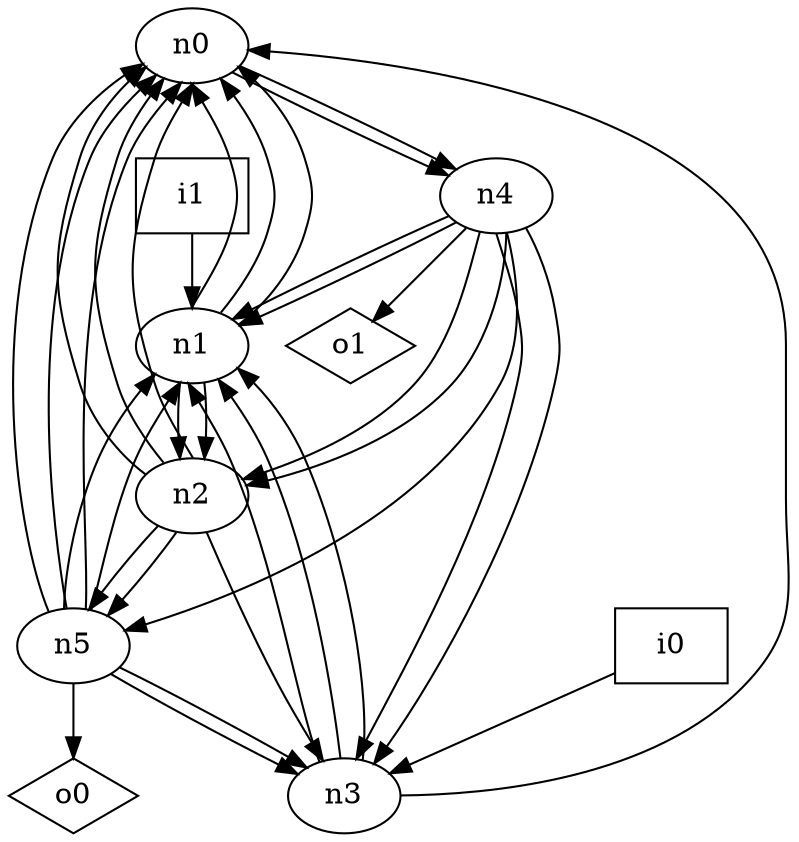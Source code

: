digraph G {
n0 [label="n0"];
n1 [label="n1"];
n2 [label="n2"];
n3 [label="n3"];
n4 [label="n4"];
n5 [label="n5"];
n6 [label="i0",shape="box"];
n7 [label="i1",shape="box"];
n8 [label="o0",shape="diamond"];
n9 [label="o1",shape="diamond"];
n0 -> n4
n0 -> n4
n1 -> n0
n1 -> n0
n1 -> n0
n1 -> n2
n1 -> n2
n2 -> n0
n2 -> n0
n2 -> n0
n2 -> n3
n2 -> n5
n2 -> n5
n3 -> n0
n3 -> n1
n3 -> n1
n3 -> n1
n4 -> n1
n4 -> n1
n4 -> n2
n4 -> n2
n4 -> n3
n4 -> n3
n4 -> n5
n4 -> n9
n5 -> n0
n5 -> n0
n5 -> n0
n5 -> n1
n5 -> n1
n5 -> n3
n5 -> n3
n5 -> n8
n6 -> n3
n7 -> n1
}